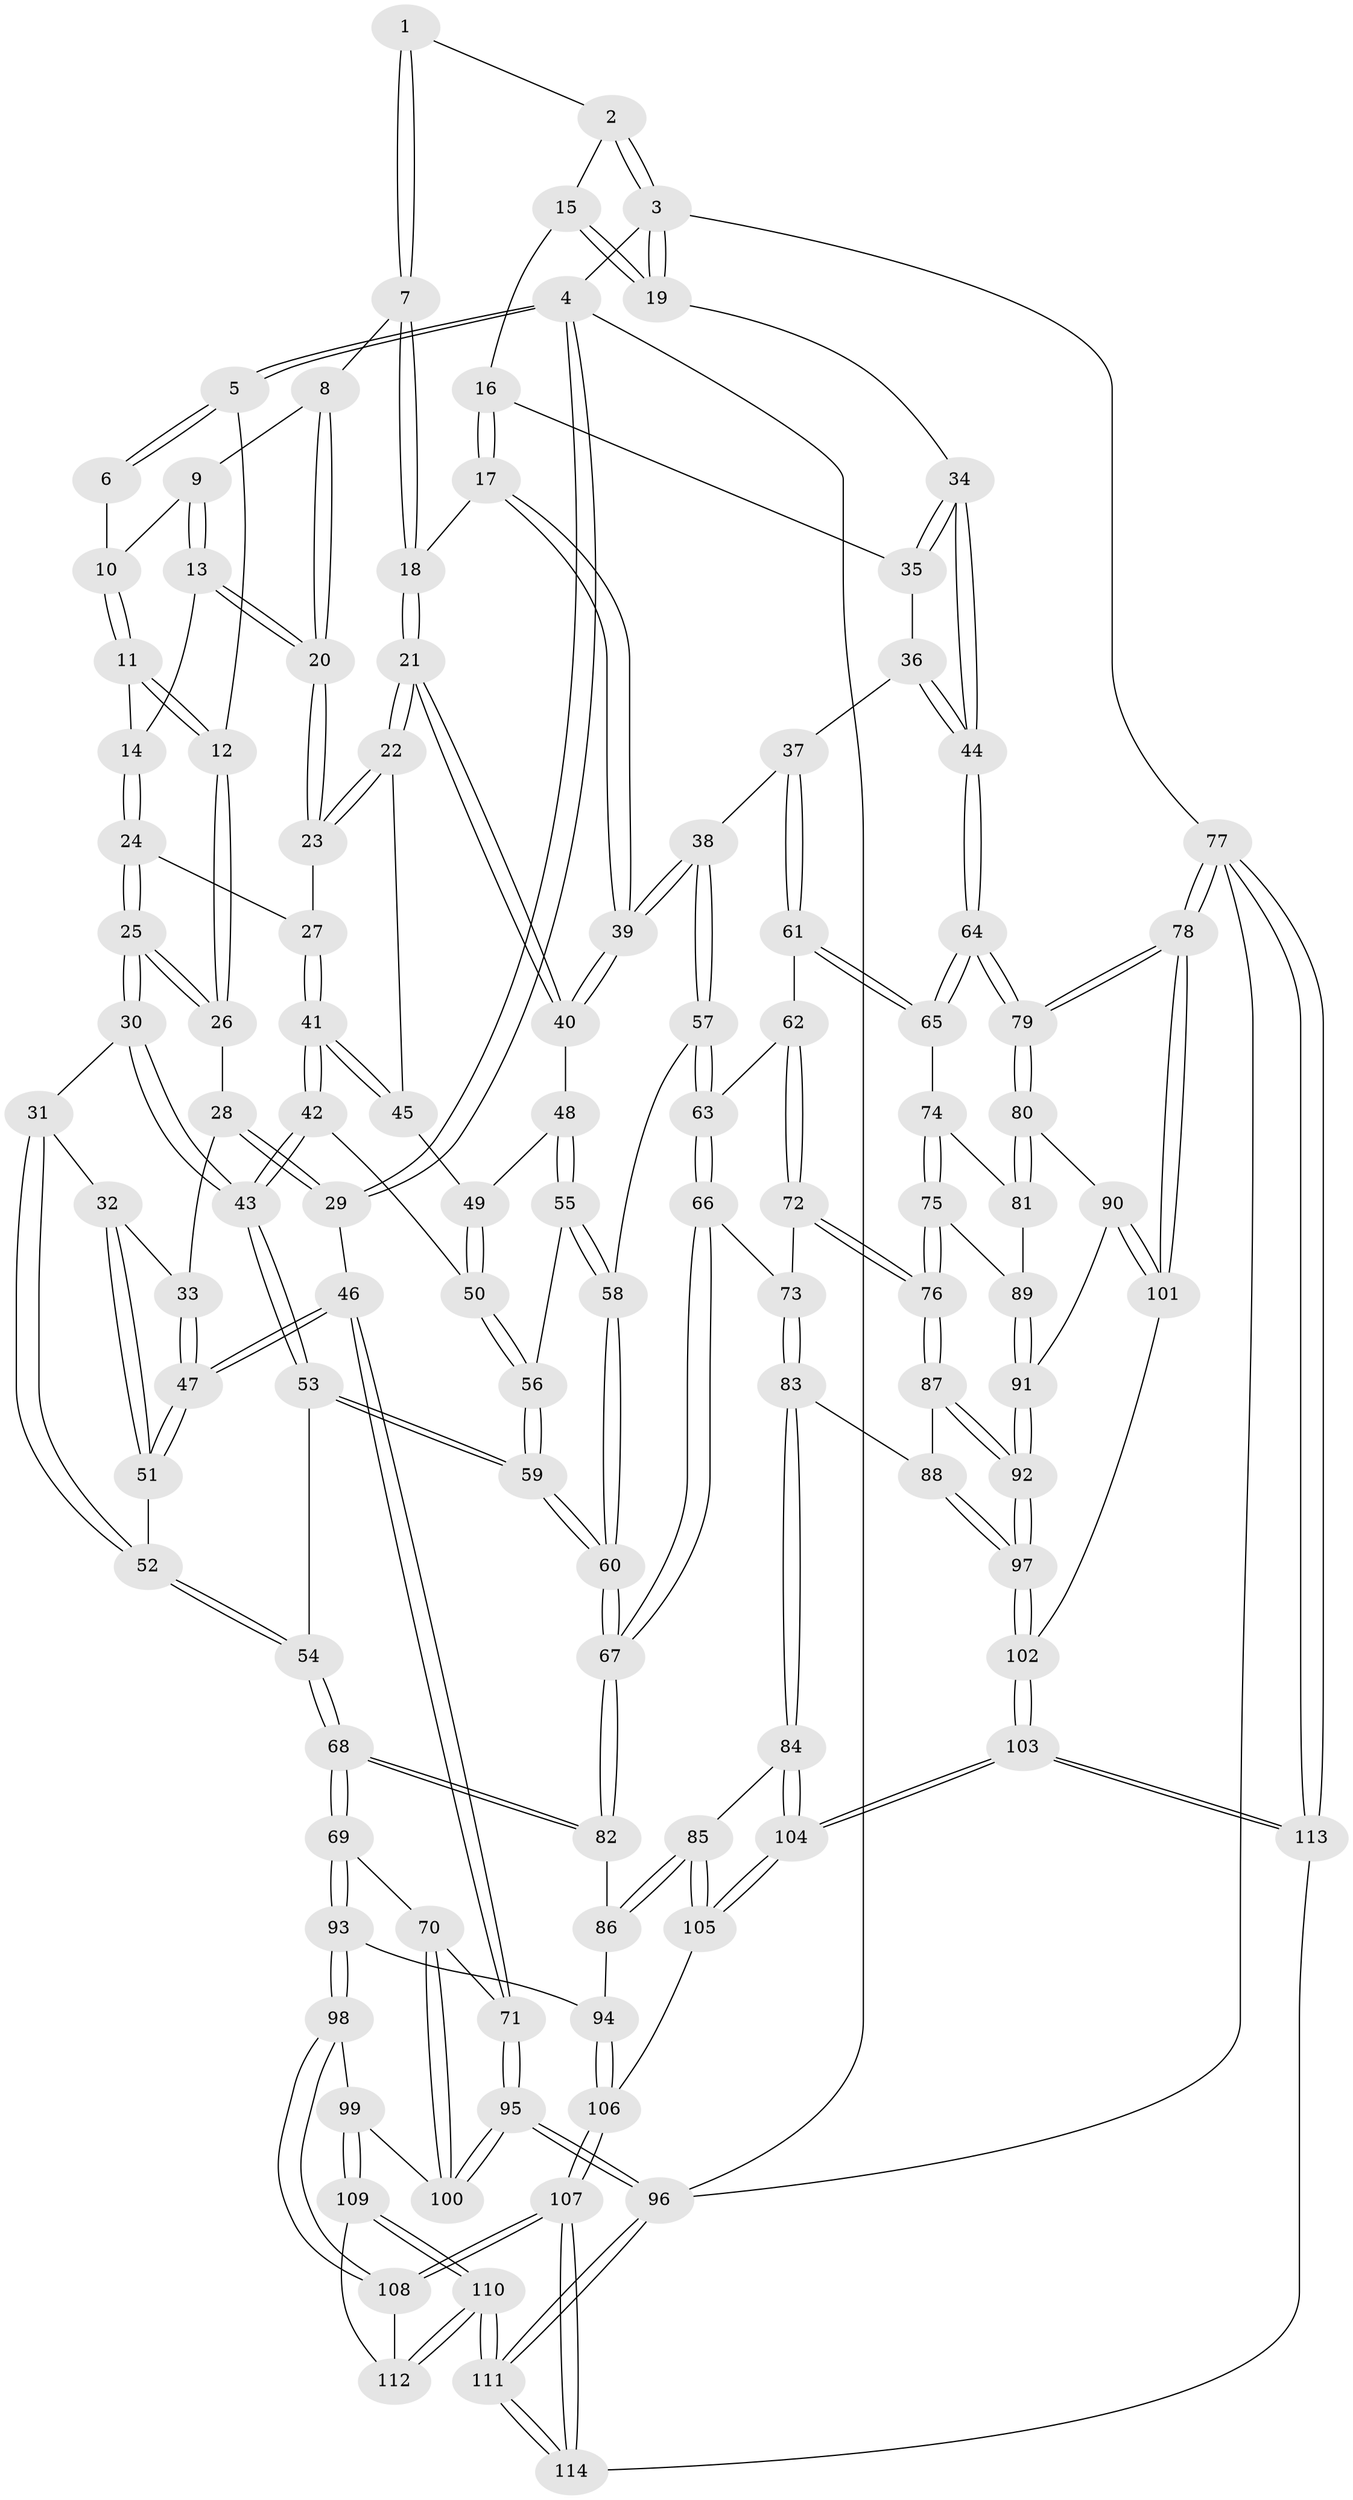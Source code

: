 // Generated by graph-tools (version 1.1) at 2025/38/03/09/25 02:38:20]
// undirected, 114 vertices, 282 edges
graph export_dot {
graph [start="1"]
  node [color=gray90,style=filled];
  1 [pos="+0.7112875464452791+0"];
  2 [pos="+1+0"];
  3 [pos="+1+0"];
  4 [pos="+0+0"];
  5 [pos="+0.19245489855393608+0"];
  6 [pos="+0.49666709052913927+0"];
  7 [pos="+0.7130294336982466+0.02648415104770136"];
  8 [pos="+0.6315138950305036+0.0707537207783764"];
  9 [pos="+0.5295763543633372+0"];
  10 [pos="+0.5065581727291107+0"];
  11 [pos="+0.43878572901865104+0.1030998255405956"];
  12 [pos="+0.24186651201348708+0.025001134689419308"];
  13 [pos="+0.5237642254361293+0.1166230800865226"];
  14 [pos="+0.4422504886512432+0.10636640351210572"];
  15 [pos="+0.9158217121712312+0.05603188899785095"];
  16 [pos="+0.8683004254379351+0.14057547148077612"];
  17 [pos="+0.8412439668181604+0.14472798087788744"];
  18 [pos="+0.7245738958169741+0.04144915356926553"];
  19 [pos="+1+0.17025188520187884"];
  20 [pos="+0.5640456851855428+0.13516372979562344"];
  21 [pos="+0.6466113690836331+0.24741124834689163"];
  22 [pos="+0.5891367184801827+0.21828668113125876"];
  23 [pos="+0.5780258251890211+0.2050226032424515"];
  24 [pos="+0.4279324836301513+0.20841548741246133"];
  25 [pos="+0.31858045994885453+0.25143700659801693"];
  26 [pos="+0.2238049248102321+0.08664791512422745"];
  27 [pos="+0.4661467076006162+0.23979945357096336"];
  28 [pos="+0.19521399839522893+0.11258727822620919"];
  29 [pos="+0+0.24022863541221995"];
  30 [pos="+0.31849908092863616+0.25454154945289104"];
  31 [pos="+0.24427241194965021+0.3064184793569748"];
  32 [pos="+0.22431523285424068+0.3043270715272762"];
  33 [pos="+0.1511889962922391+0.2586836444634649"];
  34 [pos="+1+0.28907728895223206"];
  35 [pos="+0.9147243709535839+0.16605194057752543"];
  36 [pos="+0.9072144075437227+0.2801630915828748"];
  37 [pos="+0.8608692828558278+0.3977844928565002"];
  38 [pos="+0.75333025157062+0.30788240608938017"];
  39 [pos="+0.75180268975856+0.3012263275416097"];
  40 [pos="+0.6486510439120908+0.24922213416952016"];
  41 [pos="+0.46367502031828234+0.2929598937684478"];
  42 [pos="+0.46313088847661915+0.2941021670864503"];
  43 [pos="+0.36104360384761813+0.3336104628880001"];
  44 [pos="+1+0.3600522187206935"];
  45 [pos="+0.5431194285847691+0.2936726214067274"];
  46 [pos="+0+0.46658542062833597"];
  47 [pos="+0+0.431026184702943"];
  48 [pos="+0.5776334383475515+0.3525182616519232"];
  49 [pos="+0.5434004747319413+0.30416761684660704"];
  50 [pos="+0.4947791317080716+0.36294393712992323"];
  51 [pos="+0.09859555310257324+0.4285231018572037"];
  52 [pos="+0.24061867305655002+0.4437796665626564"];
  53 [pos="+0.3621707567087923+0.49333782095488465"];
  54 [pos="+0.3497878816135907+0.4928935985334505"];
  55 [pos="+0.5763452251391388+0.38797121178331234"];
  56 [pos="+0.49552901189714915+0.3736682050030031"];
  57 [pos="+0.641018556476896+0.4432642196296521"];
  58 [pos="+0.618684143079538+0.4344129325728685"];
  59 [pos="+0.36945591002560174+0.49785826267033045"];
  60 [pos="+0.3844871245899921+0.5162486027553815"];
  61 [pos="+0.8910131187952223+0.43075098088058844"];
  62 [pos="+0.6606240073562046+0.5056210335675515"];
  63 [pos="+0.6524189145884276+0.48514004410572337"];
  64 [pos="+1+0.47598463455520784"];
  65 [pos="+0.9362081636810767+0.4643145354618139"];
  66 [pos="+0.41525354072524745+0.5528395256241964"];
  67 [pos="+0.3977016266339624+0.5446011077947905"];
  68 [pos="+0.13588218760054543+0.6551747108424684"];
  69 [pos="+0.11629239735729618+0.6645821998447246"];
  70 [pos="+0.05266267029753422+0.6546148852839185"];
  71 [pos="+0+0.5417758222784776"];
  72 [pos="+0.6688304656709698+0.5785254183233908"];
  73 [pos="+0.4205014695547398+0.5558363236149054"];
  74 [pos="+0.8659625941225518+0.5369055535355746"];
  75 [pos="+0.7070802559549657+0.6276297730108616"];
  76 [pos="+0.6950575598310686+0.6289433168625096"];
  77 [pos="+1+1"];
  78 [pos="+1+0.7977697090549831"];
  79 [pos="+1+0.6863788052801009"];
  80 [pos="+1+0.7070310437152503"];
  81 [pos="+0.878833486891035+0.6799296599541801"];
  82 [pos="+0.36348578486884164+0.6662565024072933"];
  83 [pos="+0.5813550676962004+0.7338701585590189"];
  84 [pos="+0.547616738570911+0.7816384191720548"];
  85 [pos="+0.5207699182368225+0.7866085993099631"];
  86 [pos="+0.3631691740532175+0.6855682645118084"];
  87 [pos="+0.6717186920896211+0.673024266717709"];
  88 [pos="+0.6479166056841978+0.7001417131003439"];
  89 [pos="+0.8368787599030141+0.7018512100530904"];
  90 [pos="+0.8730057148115861+0.7805149472656157"];
  91 [pos="+0.8452675329623268+0.7832259184399062"];
  92 [pos="+0.8225738098888257+0.8111617899934243"];
  93 [pos="+0.24220228175044445+0.7839754302798454"];
  94 [pos="+0.31419616829711905+0.7685009404245159"];
  95 [pos="+0+1"];
  96 [pos="+0+1"];
  97 [pos="+0.7820121377026458+0.9553784760100277"];
  98 [pos="+0.22813720357769335+0.8243062969547412"];
  99 [pos="+0.10460554290759129+0.8543037073606826"];
  100 [pos="+0.08373889497199526+0.8378579076579392"];
  101 [pos="+0.9847145277651422+0.8834872612787312"];
  102 [pos="+0.7822504188578054+0.9763237670373967"];
  103 [pos="+0.7014941758248645+1"];
  104 [pos="+0.6771037979699107+1"];
  105 [pos="+0.4167053140829494+0.8646025972138164"];
  106 [pos="+0.39708940611331733+0.87017316662182"];
  107 [pos="+0.32128302222086536+1"];
  108 [pos="+0.23611980898265705+0.9236476586660064"];
  109 [pos="+0.11088250513256756+0.8724972833050011"];
  110 [pos="+0+1"];
  111 [pos="+0+1"];
  112 [pos="+0.1510164142239776+0.929719316096028"];
  113 [pos="+0.6987342189505206+1"];
  114 [pos="+0.3481528025521593+1"];
  1 -- 2;
  1 -- 7;
  1 -- 7;
  2 -- 3;
  2 -- 3;
  2 -- 15;
  3 -- 4;
  3 -- 19;
  3 -- 19;
  3 -- 77;
  4 -- 5;
  4 -- 5;
  4 -- 29;
  4 -- 29;
  4 -- 96;
  5 -- 6;
  5 -- 6;
  5 -- 12;
  6 -- 10;
  7 -- 8;
  7 -- 18;
  7 -- 18;
  8 -- 9;
  8 -- 20;
  8 -- 20;
  9 -- 10;
  9 -- 13;
  9 -- 13;
  10 -- 11;
  10 -- 11;
  11 -- 12;
  11 -- 12;
  11 -- 14;
  12 -- 26;
  12 -- 26;
  13 -- 14;
  13 -- 20;
  13 -- 20;
  14 -- 24;
  14 -- 24;
  15 -- 16;
  15 -- 19;
  15 -- 19;
  16 -- 17;
  16 -- 17;
  16 -- 35;
  17 -- 18;
  17 -- 39;
  17 -- 39;
  18 -- 21;
  18 -- 21;
  19 -- 34;
  20 -- 23;
  20 -- 23;
  21 -- 22;
  21 -- 22;
  21 -- 40;
  21 -- 40;
  22 -- 23;
  22 -- 23;
  22 -- 45;
  23 -- 27;
  24 -- 25;
  24 -- 25;
  24 -- 27;
  25 -- 26;
  25 -- 26;
  25 -- 30;
  25 -- 30;
  26 -- 28;
  27 -- 41;
  27 -- 41;
  28 -- 29;
  28 -- 29;
  28 -- 33;
  29 -- 46;
  30 -- 31;
  30 -- 43;
  30 -- 43;
  31 -- 32;
  31 -- 52;
  31 -- 52;
  32 -- 33;
  32 -- 51;
  32 -- 51;
  33 -- 47;
  33 -- 47;
  34 -- 35;
  34 -- 35;
  34 -- 44;
  34 -- 44;
  35 -- 36;
  36 -- 37;
  36 -- 44;
  36 -- 44;
  37 -- 38;
  37 -- 61;
  37 -- 61;
  38 -- 39;
  38 -- 39;
  38 -- 57;
  38 -- 57;
  39 -- 40;
  39 -- 40;
  40 -- 48;
  41 -- 42;
  41 -- 42;
  41 -- 45;
  41 -- 45;
  42 -- 43;
  42 -- 43;
  42 -- 50;
  43 -- 53;
  43 -- 53;
  44 -- 64;
  44 -- 64;
  45 -- 49;
  46 -- 47;
  46 -- 47;
  46 -- 71;
  46 -- 71;
  47 -- 51;
  47 -- 51;
  48 -- 49;
  48 -- 55;
  48 -- 55;
  49 -- 50;
  49 -- 50;
  50 -- 56;
  50 -- 56;
  51 -- 52;
  52 -- 54;
  52 -- 54;
  53 -- 54;
  53 -- 59;
  53 -- 59;
  54 -- 68;
  54 -- 68;
  55 -- 56;
  55 -- 58;
  55 -- 58;
  56 -- 59;
  56 -- 59;
  57 -- 58;
  57 -- 63;
  57 -- 63;
  58 -- 60;
  58 -- 60;
  59 -- 60;
  59 -- 60;
  60 -- 67;
  60 -- 67;
  61 -- 62;
  61 -- 65;
  61 -- 65;
  62 -- 63;
  62 -- 72;
  62 -- 72;
  63 -- 66;
  63 -- 66;
  64 -- 65;
  64 -- 65;
  64 -- 79;
  64 -- 79;
  65 -- 74;
  66 -- 67;
  66 -- 67;
  66 -- 73;
  67 -- 82;
  67 -- 82;
  68 -- 69;
  68 -- 69;
  68 -- 82;
  68 -- 82;
  69 -- 70;
  69 -- 93;
  69 -- 93;
  70 -- 71;
  70 -- 100;
  70 -- 100;
  71 -- 95;
  71 -- 95;
  72 -- 73;
  72 -- 76;
  72 -- 76;
  73 -- 83;
  73 -- 83;
  74 -- 75;
  74 -- 75;
  74 -- 81;
  75 -- 76;
  75 -- 76;
  75 -- 89;
  76 -- 87;
  76 -- 87;
  77 -- 78;
  77 -- 78;
  77 -- 113;
  77 -- 113;
  77 -- 96;
  78 -- 79;
  78 -- 79;
  78 -- 101;
  78 -- 101;
  79 -- 80;
  79 -- 80;
  80 -- 81;
  80 -- 81;
  80 -- 90;
  81 -- 89;
  82 -- 86;
  83 -- 84;
  83 -- 84;
  83 -- 88;
  84 -- 85;
  84 -- 104;
  84 -- 104;
  85 -- 86;
  85 -- 86;
  85 -- 105;
  85 -- 105;
  86 -- 94;
  87 -- 88;
  87 -- 92;
  87 -- 92;
  88 -- 97;
  88 -- 97;
  89 -- 91;
  89 -- 91;
  90 -- 91;
  90 -- 101;
  90 -- 101;
  91 -- 92;
  91 -- 92;
  92 -- 97;
  92 -- 97;
  93 -- 94;
  93 -- 98;
  93 -- 98;
  94 -- 106;
  94 -- 106;
  95 -- 96;
  95 -- 96;
  95 -- 100;
  95 -- 100;
  96 -- 111;
  96 -- 111;
  97 -- 102;
  97 -- 102;
  98 -- 99;
  98 -- 108;
  98 -- 108;
  99 -- 100;
  99 -- 109;
  99 -- 109;
  101 -- 102;
  102 -- 103;
  102 -- 103;
  103 -- 104;
  103 -- 104;
  103 -- 113;
  103 -- 113;
  104 -- 105;
  104 -- 105;
  105 -- 106;
  106 -- 107;
  106 -- 107;
  107 -- 108;
  107 -- 108;
  107 -- 114;
  107 -- 114;
  108 -- 112;
  109 -- 110;
  109 -- 110;
  109 -- 112;
  110 -- 111;
  110 -- 111;
  110 -- 112;
  110 -- 112;
  111 -- 114;
  111 -- 114;
  113 -- 114;
}
